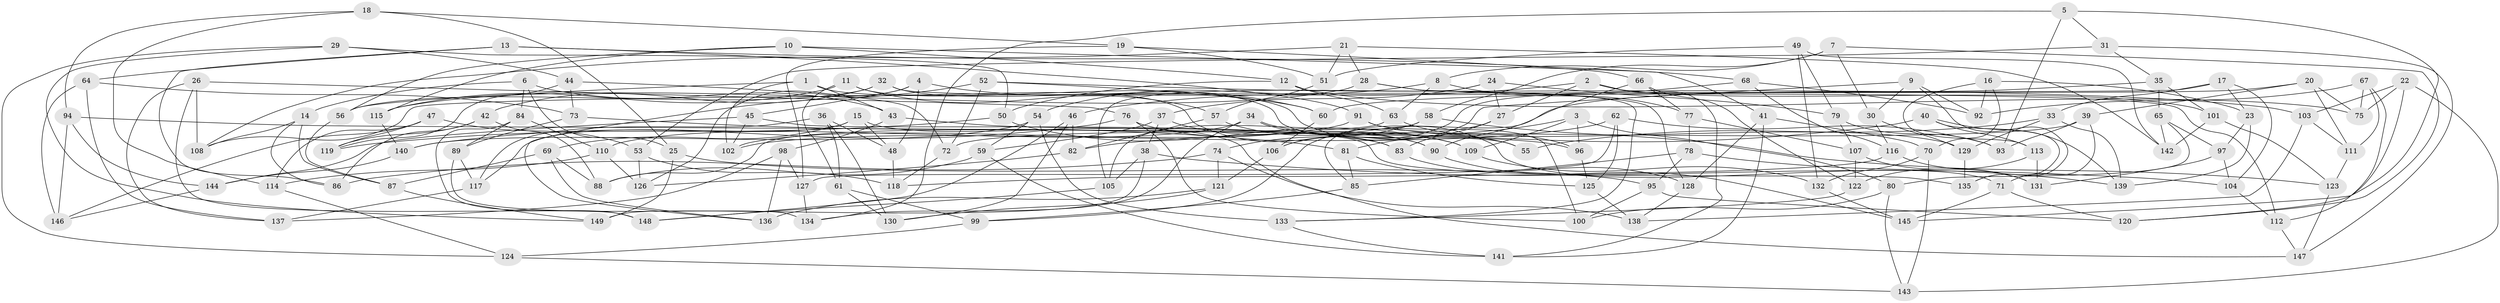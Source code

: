 // Generated by graph-tools (version 1.1) at 2025/37/03/09/25 02:37:49]
// undirected, 149 vertices, 298 edges
graph export_dot {
graph [start="1"]
  node [color=gray90,style=filled];
  1;
  2;
  3;
  4;
  5;
  6;
  7;
  8;
  9;
  10;
  11;
  12;
  13;
  14;
  15;
  16;
  17;
  18;
  19;
  20;
  21;
  22;
  23;
  24;
  25;
  26;
  27;
  28;
  29;
  30;
  31;
  32;
  33;
  34;
  35;
  36;
  37;
  38;
  39;
  40;
  41;
  42;
  43;
  44;
  45;
  46;
  47;
  48;
  49;
  50;
  51;
  52;
  53;
  54;
  55;
  56;
  57;
  58;
  59;
  60;
  61;
  62;
  63;
  64;
  65;
  66;
  67;
  68;
  69;
  70;
  71;
  72;
  73;
  74;
  75;
  76;
  77;
  78;
  79;
  80;
  81;
  82;
  83;
  84;
  85;
  86;
  87;
  88;
  89;
  90;
  91;
  92;
  93;
  94;
  95;
  96;
  97;
  98;
  99;
  100;
  101;
  102;
  103;
  104;
  105;
  106;
  107;
  108;
  109;
  110;
  111;
  112;
  113;
  114;
  115;
  116;
  117;
  118;
  119;
  120;
  121;
  122;
  123;
  124;
  125;
  126;
  127;
  128;
  129;
  130;
  131;
  132;
  133;
  134;
  135;
  136;
  137;
  138;
  139;
  140;
  141;
  142;
  143;
  144;
  145;
  146;
  147;
  148;
  149;
  1 -- 90;
  1 -- 43;
  1 -- 102;
  1 -- 56;
  2 -- 46;
  2 -- 141;
  2 -- 27;
  2 -- 101;
  3 -- 80;
  3 -- 81;
  3 -- 109;
  3 -- 96;
  4 -- 45;
  4 -- 48;
  4 -- 60;
  4 -- 126;
  5 -- 93;
  5 -- 145;
  5 -- 31;
  5 -- 134;
  6 -- 25;
  6 -- 84;
  6 -- 14;
  6 -- 43;
  7 -- 58;
  7 -- 30;
  7 -- 120;
  7 -- 8;
  8 -- 63;
  8 -- 54;
  8 -- 77;
  9 -- 92;
  9 -- 30;
  9 -- 106;
  9 -- 135;
  10 -- 12;
  10 -- 41;
  10 -- 115;
  10 -- 56;
  11 -- 55;
  11 -- 57;
  11 -- 61;
  11 -- 115;
  12 -- 50;
  12 -- 63;
  12 -- 75;
  13 -- 68;
  13 -- 86;
  13 -- 91;
  13 -- 64;
  14 -- 86;
  14 -- 108;
  14 -- 87;
  15 -- 147;
  15 -- 117;
  15 -- 48;
  15 -- 69;
  16 -- 113;
  16 -- 23;
  16 -- 70;
  16 -- 92;
  17 -- 23;
  17 -- 33;
  17 -- 108;
  17 -- 104;
  18 -- 94;
  18 -- 19;
  18 -- 25;
  18 -- 114;
  19 -- 66;
  19 -- 51;
  19 -- 127;
  20 -- 75;
  20 -- 39;
  20 -- 60;
  20 -- 111;
  21 -- 108;
  21 -- 142;
  21 -- 28;
  21 -- 51;
  22 -- 120;
  22 -- 143;
  22 -- 103;
  22 -- 75;
  23 -- 139;
  23 -- 97;
  24 -- 27;
  24 -- 79;
  24 -- 37;
  24 -- 105;
  25 -- 95;
  25 -- 149;
  26 -- 76;
  26 -- 108;
  26 -- 148;
  26 -- 137;
  27 -- 99;
  27 -- 83;
  28 -- 133;
  28 -- 128;
  28 -- 115;
  29 -- 149;
  29 -- 50;
  29 -- 124;
  29 -- 44;
  30 -- 116;
  30 -- 129;
  31 -- 53;
  31 -- 35;
  31 -- 147;
  32 -- 112;
  32 -- 55;
  32 -- 56;
  32 -- 42;
  33 -- 129;
  33 -- 139;
  33 -- 55;
  34 -- 71;
  34 -- 110;
  34 -- 134;
  34 -- 55;
  35 -- 85;
  35 -- 101;
  35 -- 65;
  36 -- 61;
  36 -- 48;
  36 -- 117;
  36 -- 130;
  37 -- 59;
  37 -- 83;
  37 -- 38;
  38 -- 104;
  38 -- 149;
  38 -- 105;
  39 -- 72;
  39 -- 71;
  39 -- 93;
  40 -- 135;
  40 -- 113;
  40 -- 82;
  40 -- 139;
  41 -- 141;
  41 -- 70;
  41 -- 128;
  42 -- 88;
  42 -- 86;
  42 -- 119;
  43 -- 83;
  43 -- 98;
  44 -- 119;
  44 -- 73;
  44 -- 72;
  45 -- 135;
  45 -- 102;
  45 -- 144;
  46 -- 148;
  46 -- 130;
  46 -- 82;
  47 -- 119;
  47 -- 114;
  47 -- 53;
  47 -- 146;
  48 -- 118;
  49 -- 51;
  49 -- 79;
  49 -- 142;
  49 -- 132;
  50 -- 119;
  50 -- 109;
  51 -- 57;
  52 -- 60;
  52 -- 136;
  52 -- 103;
  52 -- 72;
  53 -- 126;
  53 -- 118;
  54 -- 133;
  54 -- 140;
  54 -- 59;
  56 -- 87;
  57 -- 109;
  57 -- 82;
  58 -- 74;
  58 -- 123;
  58 -- 105;
  59 -- 141;
  59 -- 88;
  60 -- 106;
  61 -- 99;
  61 -- 130;
  62 -- 127;
  62 -- 93;
  62 -- 125;
  62 -- 102;
  63 -- 88;
  63 -- 96;
  64 -- 146;
  64 -- 137;
  64 -- 73;
  65 -- 142;
  65 -- 97;
  65 -- 80;
  66 -- 77;
  66 -- 90;
  66 -- 122;
  67 -- 111;
  67 -- 112;
  67 -- 75;
  67 -- 92;
  68 -- 106;
  68 -- 92;
  68 -- 116;
  69 -- 136;
  69 -- 87;
  69 -- 88;
  70 -- 132;
  70 -- 143;
  71 -- 145;
  71 -- 120;
  72 -- 118;
  73 -- 81;
  73 -- 89;
  74 -- 121;
  74 -- 86;
  74 -- 138;
  76 -- 140;
  76 -- 90;
  76 -- 100;
  77 -- 78;
  77 -- 107;
  78 -- 95;
  78 -- 85;
  78 -- 139;
  79 -- 107;
  79 -- 93;
  80 -- 143;
  80 -- 100;
  81 -- 85;
  81 -- 125;
  82 -- 126;
  83 -- 128;
  84 -- 110;
  84 -- 89;
  84 -- 148;
  85 -- 99;
  87 -- 149;
  89 -- 134;
  89 -- 117;
  90 -- 145;
  91 -- 129;
  91 -- 100;
  91 -- 102;
  94 -- 146;
  94 -- 96;
  94 -- 144;
  95 -- 100;
  95 -- 120;
  96 -- 125;
  97 -- 131;
  97 -- 104;
  98 -- 127;
  98 -- 136;
  98 -- 137;
  99 -- 124;
  101 -- 142;
  101 -- 123;
  103 -- 138;
  103 -- 111;
  104 -- 112;
  105 -- 148;
  106 -- 121;
  107 -- 122;
  107 -- 131;
  109 -- 132;
  110 -- 126;
  110 -- 114;
  111 -- 123;
  112 -- 147;
  113 -- 131;
  113 -- 122;
  114 -- 124;
  115 -- 140;
  116 -- 118;
  116 -- 131;
  117 -- 137;
  121 -- 130;
  121 -- 136;
  122 -- 133;
  123 -- 147;
  124 -- 143;
  125 -- 138;
  127 -- 134;
  128 -- 138;
  129 -- 135;
  132 -- 145;
  133 -- 141;
  140 -- 144;
  144 -- 146;
}
